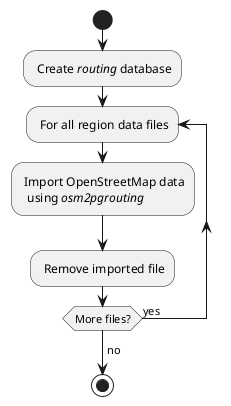 @startuml Initialize database with data

start

: Create //routing// database;

repeat : For all region data files;

: Import OpenStreetMap data
  using //osm2pgrouting//;

: Remove imported file;

repeat while (More files?) is (yes)
-> no;

stop

@enduml